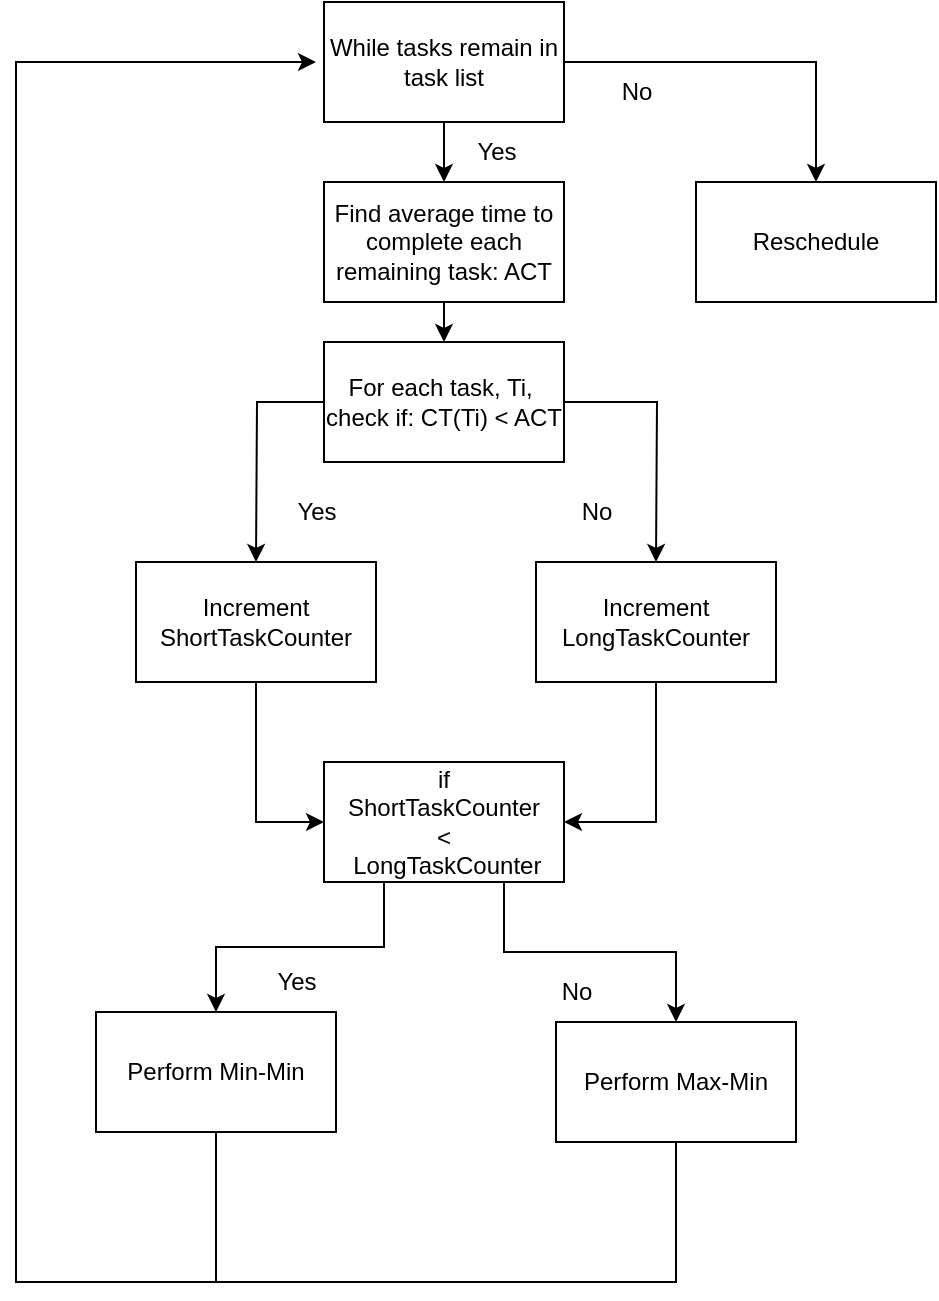 <mxfile version="21.0.8" type="github">
  <diagram id="C5RBs43oDa-KdzZeNtuy" name="Page-1">
    <mxGraphModel dx="1434" dy="764" grid="1" gridSize="10" guides="1" tooltips="1" connect="1" arrows="1" fold="1" page="1" pageScale="1" pageWidth="827" pageHeight="1169" math="0" shadow="0">
      <root>
        <mxCell id="WIyWlLk6GJQsqaUBKTNV-0" />
        <mxCell id="WIyWlLk6GJQsqaUBKTNV-1" parent="WIyWlLk6GJQsqaUBKTNV-0" />
        <mxCell id="xCS7fGeJZlZgJ_UFN7kf-13" style="edgeStyle=orthogonalEdgeStyle;rounded=0;orthogonalLoop=1;jettySize=auto;html=1;exitX=1;exitY=0.5;exitDx=0;exitDy=0;entryX=0.5;entryY=0;entryDx=0;entryDy=0;" edge="1" parent="WIyWlLk6GJQsqaUBKTNV-1" source="P3N80EWxJ7Z_MhAh98Q0-0" target="xCS7fGeJZlZgJ_UFN7kf-8">
          <mxGeometry relative="1" as="geometry" />
        </mxCell>
        <mxCell id="P3N80EWxJ7Z_MhAh98Q0-0" value="While tasks remain in task list" style="rounded=0;whiteSpace=wrap;html=1;" parent="WIyWlLk6GJQsqaUBKTNV-1" vertex="1">
          <mxGeometry x="354" y="50" width="120" height="60" as="geometry" />
        </mxCell>
        <mxCell id="P3N80EWxJ7Z_MhAh98Q0-1" value="" style="endArrow=classic;html=1;rounded=0;exitX=0.5;exitY=1;exitDx=0;exitDy=0;entryX=0.5;entryY=0;entryDx=0;entryDy=0;" parent="WIyWlLk6GJQsqaUBKTNV-1" source="P3N80EWxJ7Z_MhAh98Q0-0" target="P3N80EWxJ7Z_MhAh98Q0-2" edge="1">
          <mxGeometry width="50" height="50" relative="1" as="geometry">
            <mxPoint x="390" y="410" as="sourcePoint" />
            <mxPoint x="414" y="200" as="targetPoint" />
          </mxGeometry>
        </mxCell>
        <mxCell id="P3N80EWxJ7Z_MhAh98Q0-5" style="edgeStyle=orthogonalEdgeStyle;rounded=0;orthogonalLoop=1;jettySize=auto;html=1;exitX=0.5;exitY=1;exitDx=0;exitDy=0;entryX=0.5;entryY=0;entryDx=0;entryDy=0;" parent="WIyWlLk6GJQsqaUBKTNV-1" source="P3N80EWxJ7Z_MhAh98Q0-2" target="P3N80EWxJ7Z_MhAh98Q0-4" edge="1">
          <mxGeometry relative="1" as="geometry" />
        </mxCell>
        <mxCell id="P3N80EWxJ7Z_MhAh98Q0-2" value="Find average time to complete each remaining task: ACT" style="rounded=0;whiteSpace=wrap;html=1;" parent="WIyWlLk6GJQsqaUBKTNV-1" vertex="1">
          <mxGeometry x="354" y="140" width="120" height="60" as="geometry" />
        </mxCell>
        <mxCell id="P3N80EWxJ7Z_MhAh98Q0-8" style="edgeStyle=orthogonalEdgeStyle;rounded=0;orthogonalLoop=1;jettySize=auto;html=1;exitX=0;exitY=0.5;exitDx=0;exitDy=0;" parent="WIyWlLk6GJQsqaUBKTNV-1" source="P3N80EWxJ7Z_MhAh98Q0-4" edge="1">
          <mxGeometry relative="1" as="geometry">
            <mxPoint x="320" y="330" as="targetPoint" />
          </mxGeometry>
        </mxCell>
        <mxCell id="P3N80EWxJ7Z_MhAh98Q0-11" style="edgeStyle=orthogonalEdgeStyle;rounded=0;orthogonalLoop=1;jettySize=auto;html=1;exitX=1;exitY=0.5;exitDx=0;exitDy=0;" parent="WIyWlLk6GJQsqaUBKTNV-1" source="P3N80EWxJ7Z_MhAh98Q0-4" edge="1">
          <mxGeometry relative="1" as="geometry">
            <mxPoint x="520" y="330" as="targetPoint" />
          </mxGeometry>
        </mxCell>
        <mxCell id="P3N80EWxJ7Z_MhAh98Q0-4" value="&lt;font style=&quot;font-size: 12px;&quot;&gt;For each task, T&lt;font style=&quot;font-size: 12px;&quot;&gt;i&lt;/font&gt;&lt;font style=&quot;font-size: 12px;&quot;&gt;,&lt;/font&gt;&lt;font style=&quot;font-size: 12px;&quot;&gt;&amp;nbsp;&lt;br&gt;&lt;/font&gt;check if: CT(Ti) &amp;lt; ACT&lt;/font&gt;" style="rounded=0;whiteSpace=wrap;html=1;" parent="WIyWlLk6GJQsqaUBKTNV-1" vertex="1">
          <mxGeometry x="354" y="220" width="120" height="60" as="geometry" />
        </mxCell>
        <mxCell id="P3N80EWxJ7Z_MhAh98Q0-9" value="Yes" style="text;html=1;align=center;verticalAlign=middle;resizable=0;points=[];autosize=1;strokeColor=none;fillColor=none;" parent="WIyWlLk6GJQsqaUBKTNV-1" vertex="1">
          <mxGeometry x="330" y="290" width="40" height="30" as="geometry" />
        </mxCell>
        <mxCell id="P3N80EWxJ7Z_MhAh98Q0-12" value="No" style="text;html=1;align=center;verticalAlign=middle;resizable=0;points=[];autosize=1;strokeColor=none;fillColor=none;" parent="WIyWlLk6GJQsqaUBKTNV-1" vertex="1">
          <mxGeometry x="470" y="290" width="40" height="30" as="geometry" />
        </mxCell>
        <mxCell id="P3N80EWxJ7Z_MhAh98Q0-17" value="" style="edgeStyle=orthogonalEdgeStyle;rounded=0;orthogonalLoop=1;jettySize=auto;html=1;" parent="WIyWlLk6GJQsqaUBKTNV-1" source="P3N80EWxJ7Z_MhAh98Q0-13" target="P3N80EWxJ7Z_MhAh98Q0-15" edge="1">
          <mxGeometry relative="1" as="geometry">
            <Array as="points">
              <mxPoint x="320" y="460" />
            </Array>
          </mxGeometry>
        </mxCell>
        <mxCell id="P3N80EWxJ7Z_MhAh98Q0-13" value="Increment ShortTaskCounter" style="rounded=0;whiteSpace=wrap;html=1;" parent="WIyWlLk6GJQsqaUBKTNV-1" vertex="1">
          <mxGeometry x="260" y="330" width="120" height="60" as="geometry" />
        </mxCell>
        <mxCell id="P3N80EWxJ7Z_MhAh98Q0-16" style="edgeStyle=orthogonalEdgeStyle;rounded=0;orthogonalLoop=1;jettySize=auto;html=1;exitX=0.5;exitY=1;exitDx=0;exitDy=0;entryX=1;entryY=0.5;entryDx=0;entryDy=0;" parent="WIyWlLk6GJQsqaUBKTNV-1" source="P3N80EWxJ7Z_MhAh98Q0-14" target="P3N80EWxJ7Z_MhAh98Q0-15" edge="1">
          <mxGeometry relative="1" as="geometry" />
        </mxCell>
        <mxCell id="P3N80EWxJ7Z_MhAh98Q0-14" value="Increment LongTaskCounter" style="rounded=0;whiteSpace=wrap;html=1;" parent="WIyWlLk6GJQsqaUBKTNV-1" vertex="1">
          <mxGeometry x="460" y="330" width="120" height="60" as="geometry" />
        </mxCell>
        <mxCell id="P3N80EWxJ7Z_MhAh98Q0-22" style="edgeStyle=orthogonalEdgeStyle;rounded=0;orthogonalLoop=1;jettySize=auto;html=1;exitX=0.25;exitY=1;exitDx=0;exitDy=0;entryX=0.5;entryY=0;entryDx=0;entryDy=0;" parent="WIyWlLk6GJQsqaUBKTNV-1" source="P3N80EWxJ7Z_MhAh98Q0-15" target="P3N80EWxJ7Z_MhAh98Q0-20" edge="1">
          <mxGeometry relative="1" as="geometry" />
        </mxCell>
        <mxCell id="P3N80EWxJ7Z_MhAh98Q0-23" style="edgeStyle=orthogonalEdgeStyle;rounded=0;orthogonalLoop=1;jettySize=auto;html=1;exitX=0.75;exitY=1;exitDx=0;exitDy=0;entryX=0.5;entryY=0;entryDx=0;entryDy=0;" parent="WIyWlLk6GJQsqaUBKTNV-1" source="P3N80EWxJ7Z_MhAh98Q0-15" target="P3N80EWxJ7Z_MhAh98Q0-21" edge="1">
          <mxGeometry relative="1" as="geometry" />
        </mxCell>
        <mxCell id="P3N80EWxJ7Z_MhAh98Q0-15" value="if &lt;br&gt;ShortTaskCounter &lt;br&gt;&amp;lt;&lt;br&gt;&amp;nbsp;LongTaskCounter" style="whiteSpace=wrap;html=1;" parent="WIyWlLk6GJQsqaUBKTNV-1" vertex="1">
          <mxGeometry x="354" y="430" width="120" height="60" as="geometry" />
        </mxCell>
        <mxCell id="P3N80EWxJ7Z_MhAh98Q0-18" value="Yes" style="text;html=1;align=center;verticalAlign=middle;resizable=0;points=[];autosize=1;strokeColor=none;fillColor=none;" parent="WIyWlLk6GJQsqaUBKTNV-1" vertex="1">
          <mxGeometry x="320" y="525" width="40" height="30" as="geometry" />
        </mxCell>
        <mxCell id="P3N80EWxJ7Z_MhAh98Q0-19" value="No" style="text;html=1;align=center;verticalAlign=middle;resizable=0;points=[];autosize=1;strokeColor=none;fillColor=none;" parent="WIyWlLk6GJQsqaUBKTNV-1" vertex="1">
          <mxGeometry x="460" y="530" width="40" height="30" as="geometry" />
        </mxCell>
        <mxCell id="xCS7fGeJZlZgJ_UFN7kf-1" style="edgeStyle=orthogonalEdgeStyle;rounded=0;orthogonalLoop=1;jettySize=auto;html=1;exitX=0.5;exitY=1;exitDx=0;exitDy=0;" edge="1" parent="WIyWlLk6GJQsqaUBKTNV-1" source="P3N80EWxJ7Z_MhAh98Q0-20">
          <mxGeometry relative="1" as="geometry">
            <mxPoint x="350" y="80" as="targetPoint" />
            <Array as="points">
              <mxPoint x="300" y="690" />
              <mxPoint x="200" y="690" />
              <mxPoint x="200" y="80" />
            </Array>
          </mxGeometry>
        </mxCell>
        <mxCell id="P3N80EWxJ7Z_MhAh98Q0-20" value="Perform Min-Min" style="rounded=0;whiteSpace=wrap;html=1;" parent="WIyWlLk6GJQsqaUBKTNV-1" vertex="1">
          <mxGeometry x="240" y="555" width="120" height="60" as="geometry" />
        </mxCell>
        <mxCell id="P3N80EWxJ7Z_MhAh98Q0-21" value="Perform Max-Min" style="rounded=0;whiteSpace=wrap;html=1;" parent="WIyWlLk6GJQsqaUBKTNV-1" vertex="1">
          <mxGeometry x="470" y="560" width="120" height="60" as="geometry" />
        </mxCell>
        <mxCell id="xCS7fGeJZlZgJ_UFN7kf-4" value="" style="endArrow=none;html=1;rounded=0;exitX=0.5;exitY=1;exitDx=0;exitDy=0;" edge="1" parent="WIyWlLk6GJQsqaUBKTNV-1" source="P3N80EWxJ7Z_MhAh98Q0-21">
          <mxGeometry width="50" height="50" relative="1" as="geometry">
            <mxPoint x="390" y="420" as="sourcePoint" />
            <mxPoint x="300" y="690" as="targetPoint" />
            <Array as="points">
              <mxPoint x="530" y="690" />
            </Array>
          </mxGeometry>
        </mxCell>
        <mxCell id="xCS7fGeJZlZgJ_UFN7kf-5" value="Yes" style="text;html=1;align=center;verticalAlign=middle;resizable=0;points=[];autosize=1;strokeColor=none;fillColor=none;" vertex="1" parent="WIyWlLk6GJQsqaUBKTNV-1">
          <mxGeometry x="420" y="110" width="40" height="30" as="geometry" />
        </mxCell>
        <mxCell id="xCS7fGeJZlZgJ_UFN7kf-8" value="Reschedule" style="rounded=0;whiteSpace=wrap;html=1;" vertex="1" parent="WIyWlLk6GJQsqaUBKTNV-1">
          <mxGeometry x="540" y="140" width="120" height="60" as="geometry" />
        </mxCell>
        <mxCell id="xCS7fGeJZlZgJ_UFN7kf-9" value="No" style="text;html=1;align=center;verticalAlign=middle;resizable=0;points=[];autosize=1;strokeColor=none;fillColor=none;" vertex="1" parent="WIyWlLk6GJQsqaUBKTNV-1">
          <mxGeometry x="490" y="80" width="40" height="30" as="geometry" />
        </mxCell>
      </root>
    </mxGraphModel>
  </diagram>
</mxfile>
